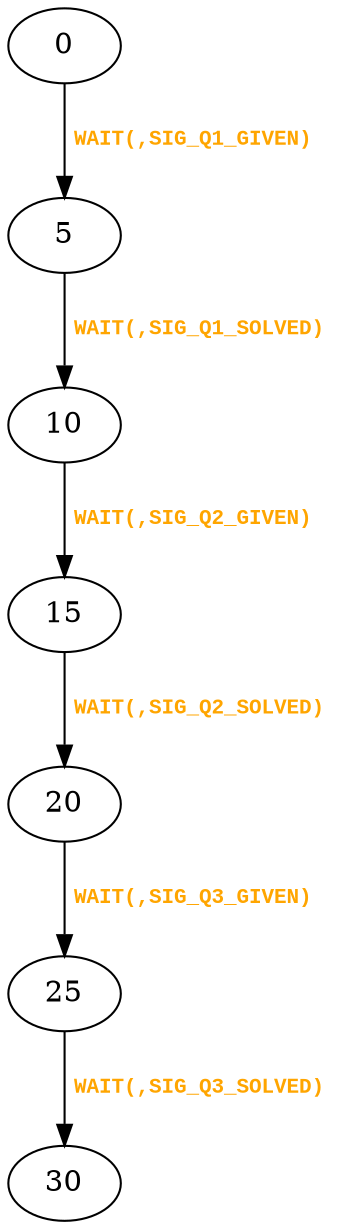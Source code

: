 digraph {
 node [shape=oval];
"0" -> "5"[fontcolor=orange, label=< <table border="0"><tr><td><font face="Courier New" point-size="10"><b>WAIT(,SIG_Q1_GIVEN)<br align="left"/></b></font></td></tr>
</table>>];
"10" -> "15"[fontcolor=orange, label=< <table border="0"><tr><td><font face="Courier New" point-size="10"><b>WAIT(,SIG_Q2_GIVEN)<br align="left"/></b></font></td></tr>
</table>>];
"15" -> "20"[fontcolor=orange, label=< <table border="0"><tr><td><font face="Courier New" point-size="10"><b>WAIT(,SIG_Q2_SOLVED)<br align="left"/></b></font></td></tr>
</table>>];
"20" -> "25"[fontcolor=orange, label=< <table border="0"><tr><td><font face="Courier New" point-size="10"><b>WAIT(,SIG_Q3_GIVEN)<br align="left"/></b></font></td></tr>
</table>>];
"25" -> "30"[fontcolor=orange, label=< <table border="0"><tr><td><font face="Courier New" point-size="10"><b>WAIT(,SIG_Q3_SOLVED)<br align="left"/></b></font></td></tr>
</table>>];
"5" -> "10"[fontcolor=orange, label=< <table border="0"><tr><td><font face="Courier New" point-size="10"><b>WAIT(,SIG_Q1_SOLVED)<br align="left"/></b></font></td></tr>
</table>>];
}
